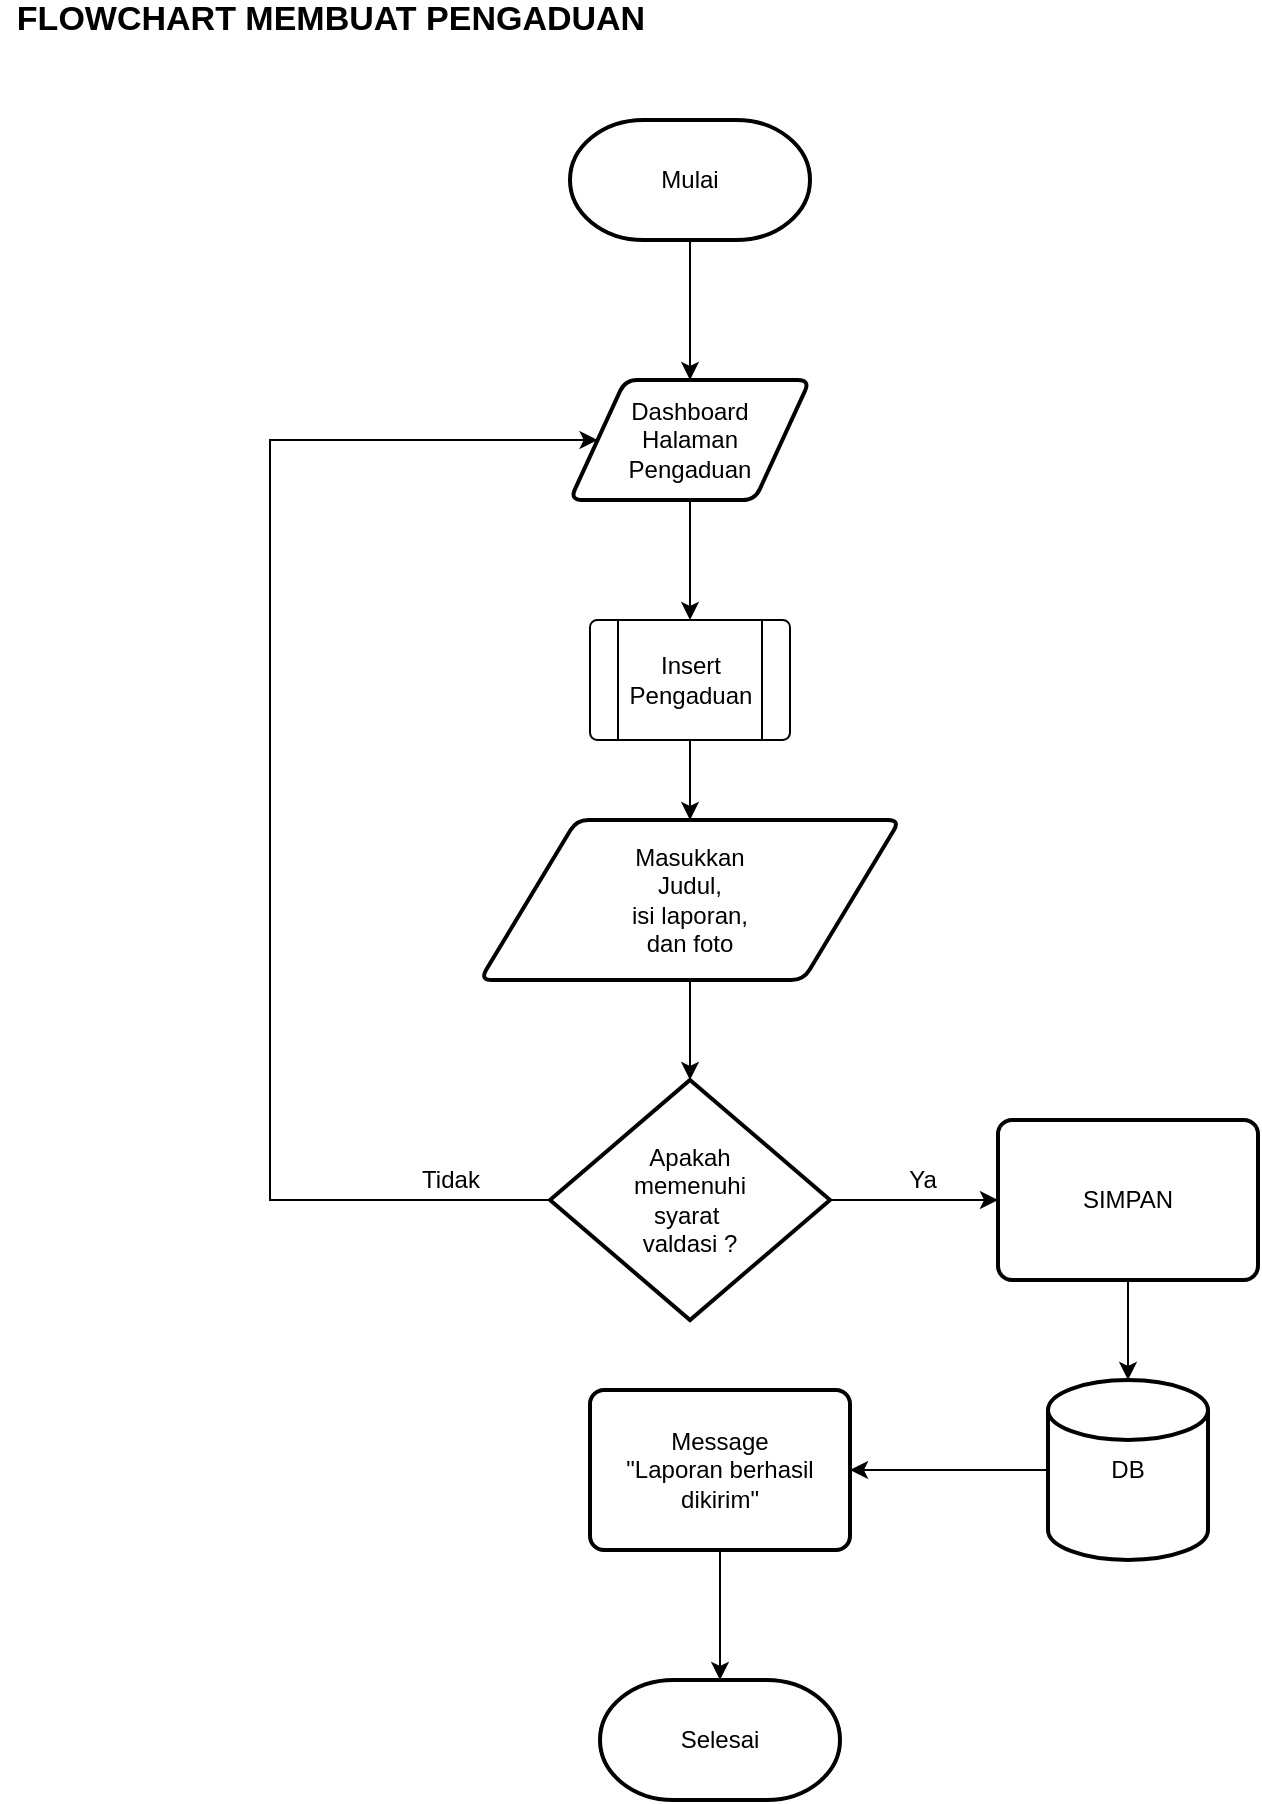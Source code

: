 <mxfile version="12.9.10" type="device"><diagram id="C5RBs43oDa-KdzZeNtuy" name="Page-1"><mxGraphModel dx="868" dy="520" grid="1" gridSize="10" guides="1" tooltips="1" connect="1" arrows="1" fold="1" page="1" pageScale="1" pageWidth="827" pageHeight="1169" math="0" shadow="0"><root><mxCell id="WIyWlLk6GJQsqaUBKTNV-0"/><mxCell id="WIyWlLk6GJQsqaUBKTNV-1" parent="WIyWlLk6GJQsqaUBKTNV-0"/><mxCell id="OCHDClbWpU-l9dmNrM_P-1" value="&lt;font style=&quot;font-size: 17px&quot;&gt;FLOWCHART MEMBUAT PENGADUAN&lt;/font&gt;" style="text;html=1;align=center;verticalAlign=middle;resizable=0;points=[];autosize=1;strokeWidth=1;fontStyle=1" parent="WIyWlLk6GJQsqaUBKTNV-1" vertex="1"><mxGeometry x="55" y="60" width="330" height="20" as="geometry"/></mxCell><mxCell id="OCHDClbWpU-l9dmNrM_P-8" value="" style="edgeStyle=orthogonalEdgeStyle;rounded=0;orthogonalLoop=1;jettySize=auto;html=1;entryX=0.5;entryY=0;entryDx=0;entryDy=0;align=center;" parent="WIyWlLk6GJQsqaUBKTNV-1" source="OCHDClbWpU-l9dmNrM_P-4" target="OCHDClbWpU-l9dmNrM_P-18" edge="1"><mxGeometry relative="1" as="geometry"><mxPoint x="400" y="330" as="targetPoint"/></mxGeometry></mxCell><mxCell id="OCHDClbWpU-l9dmNrM_P-4" value="Dashboard&lt;br&gt;Halaman&lt;br&gt;Pengaduan" style="shape=parallelogram;html=1;strokeWidth=2;perimeter=parallelogramPerimeter;whiteSpace=wrap;rounded=1;arcSize=12;size=0.23;align=center;" parent="WIyWlLk6GJQsqaUBKTNV-1" vertex="1"><mxGeometry x="340" y="250" width="120" height="60" as="geometry"/></mxCell><mxCell id="OCHDClbWpU-l9dmNrM_P-6" value="" style="edgeStyle=orthogonalEdgeStyle;rounded=0;orthogonalLoop=1;jettySize=auto;html=1;align=center;" parent="WIyWlLk6GJQsqaUBKTNV-1" source="OCHDClbWpU-l9dmNrM_P-5" target="OCHDClbWpU-l9dmNrM_P-4" edge="1"><mxGeometry relative="1" as="geometry"><Array as="points"><mxPoint x="400" y="230"/><mxPoint x="400" y="230"/></Array></mxGeometry></mxCell><mxCell id="OCHDClbWpU-l9dmNrM_P-5" value="Mulai" style="strokeWidth=2;html=1;shape=mxgraph.flowchart.terminator;whiteSpace=wrap;align=center;" parent="WIyWlLk6GJQsqaUBKTNV-1" vertex="1"><mxGeometry x="340" y="120" width="120" height="60" as="geometry"/></mxCell><mxCell id="OCHDClbWpU-l9dmNrM_P-12" value="" style="edgeStyle=orthogonalEdgeStyle;rounded=0;orthogonalLoop=1;jettySize=auto;html=1;align=center;" parent="WIyWlLk6GJQsqaUBKTNV-1" source="OCHDClbWpU-l9dmNrM_P-9" target="OCHDClbWpU-l9dmNrM_P-11" edge="1"><mxGeometry relative="1" as="geometry"/></mxCell><mxCell id="OCHDClbWpU-l9dmNrM_P-9" value="Masukkan&lt;br&gt;Judul, &lt;br&gt;isi laporan, &lt;br&gt;dan foto" style="shape=parallelogram;html=1;strokeWidth=2;perimeter=parallelogramPerimeter;whiteSpace=wrap;rounded=1;arcSize=12;size=0.23;align=center;" parent="WIyWlLk6GJQsqaUBKTNV-1" vertex="1"><mxGeometry x="295" y="470" width="210" height="80" as="geometry"/></mxCell><mxCell id="OCHDClbWpU-l9dmNrM_P-14" value="" style="edgeStyle=orthogonalEdgeStyle;rounded=0;orthogonalLoop=1;jettySize=auto;html=1;entryX=0;entryY=0.5;entryDx=0;entryDy=0;" parent="WIyWlLk6GJQsqaUBKTNV-1" source="OCHDClbWpU-l9dmNrM_P-11" target="OCHDClbWpU-l9dmNrM_P-4" edge="1"><mxGeometry relative="1" as="geometry"><mxPoint x="80" y="280" as="targetPoint"/><Array as="points"><mxPoint x="190" y="660"/><mxPoint x="190" y="280"/></Array></mxGeometry></mxCell><mxCell id="OCHDClbWpU-l9dmNrM_P-16" value="" style="edgeStyle=orthogonalEdgeStyle;rounded=0;orthogonalLoop=1;jettySize=auto;html=1;align=center;" parent="WIyWlLk6GJQsqaUBKTNV-1" source="OCHDClbWpU-l9dmNrM_P-11" target="OCHDClbWpU-l9dmNrM_P-24" edge="1"><mxGeometry relative="1" as="geometry"><mxPoint x="550" y="660" as="targetPoint"/></mxGeometry></mxCell><mxCell id="OCHDClbWpU-l9dmNrM_P-11" value="Apakah&lt;br&gt;memenuhi&lt;br&gt;syarat&amp;nbsp;&lt;br&gt;valdasi ?" style="strokeWidth=2;html=1;shape=mxgraph.flowchart.decision;whiteSpace=wrap;align=center;" parent="WIyWlLk6GJQsqaUBKTNV-1" vertex="1"><mxGeometry x="330" y="600" width="140" height="120" as="geometry"/></mxCell><mxCell id="OCHDClbWpU-l9dmNrM_P-17" value="Tidak" style="text;html=1;align=center;verticalAlign=middle;resizable=0;points=[];autosize=1;" parent="WIyWlLk6GJQsqaUBKTNV-1" vertex="1"><mxGeometry x="260" y="640" width="40" height="20" as="geometry"/></mxCell><mxCell id="OCHDClbWpU-l9dmNrM_P-22" value="" style="edgeStyle=orthogonalEdgeStyle;rounded=0;orthogonalLoop=1;jettySize=auto;html=1;align=center;" parent="WIyWlLk6GJQsqaUBKTNV-1" source="OCHDClbWpU-l9dmNrM_P-18" target="OCHDClbWpU-l9dmNrM_P-9" edge="1"><mxGeometry relative="1" as="geometry"/></mxCell><mxCell id="OCHDClbWpU-l9dmNrM_P-18" value="" style="verticalLabelPosition=bottom;verticalAlign=top;html=1;shape=process;whiteSpace=wrap;rounded=1;size=0.14;arcSize=6;strokeWidth=1;align=center;" parent="WIyWlLk6GJQsqaUBKTNV-1" vertex="1"><mxGeometry x="350" y="370" width="100" height="60" as="geometry"/></mxCell><mxCell id="OCHDClbWpU-l9dmNrM_P-23" value="Insert &lt;br&gt;Pengaduan" style="text;html=1;align=center;verticalAlign=middle;resizable=0;points=[];autosize=1;" parent="WIyWlLk6GJQsqaUBKTNV-1" vertex="1"><mxGeometry x="360" y="385" width="80" height="30" as="geometry"/></mxCell><mxCell id="OCHDClbWpU-l9dmNrM_P-26" value="" style="edgeStyle=orthogonalEdgeStyle;rounded=0;orthogonalLoop=1;jettySize=auto;html=1;align=center;" parent="WIyWlLk6GJQsqaUBKTNV-1" source="OCHDClbWpU-l9dmNrM_P-24" target="OCHDClbWpU-l9dmNrM_P-25" edge="1"><mxGeometry relative="1" as="geometry"/></mxCell><mxCell id="OCHDClbWpU-l9dmNrM_P-24" value="SIMPAN" style="rounded=1;whiteSpace=wrap;html=1;absoluteArcSize=1;arcSize=14;strokeWidth=2;align=center;" parent="WIyWlLk6GJQsqaUBKTNV-1" vertex="1"><mxGeometry x="554" y="620" width="130" height="80" as="geometry"/></mxCell><mxCell id="OCHDClbWpU-l9dmNrM_P-28" value="" style="edgeStyle=orthogonalEdgeStyle;rounded=0;orthogonalLoop=1;jettySize=auto;html=1;align=center;" parent="WIyWlLk6GJQsqaUBKTNV-1" source="OCHDClbWpU-l9dmNrM_P-25" target="OCHDClbWpU-l9dmNrM_P-27" edge="1"><mxGeometry relative="1" as="geometry"/></mxCell><mxCell id="OCHDClbWpU-l9dmNrM_P-25" value="DB" style="strokeWidth=2;html=1;shape=mxgraph.flowchart.database;whiteSpace=wrap;align=center;" parent="WIyWlLk6GJQsqaUBKTNV-1" vertex="1"><mxGeometry x="579" y="750" width="80" height="90" as="geometry"/></mxCell><mxCell id="OCHDClbWpU-l9dmNrM_P-30" value="" style="edgeStyle=orthogonalEdgeStyle;rounded=0;orthogonalLoop=1;jettySize=auto;html=1;align=center;" parent="WIyWlLk6GJQsqaUBKTNV-1" source="OCHDClbWpU-l9dmNrM_P-27" target="OCHDClbWpU-l9dmNrM_P-29" edge="1"><mxGeometry relative="1" as="geometry"/></mxCell><mxCell id="OCHDClbWpU-l9dmNrM_P-27" value="Message&lt;br&gt;&quot;Laporan berhasil&lt;br&gt;dikirim&quot;" style="rounded=1;whiteSpace=wrap;html=1;absoluteArcSize=1;arcSize=14;strokeWidth=2;align=center;" parent="WIyWlLk6GJQsqaUBKTNV-1" vertex="1"><mxGeometry x="350" y="755" width="130" height="80" as="geometry"/></mxCell><mxCell id="OCHDClbWpU-l9dmNrM_P-29" value="Selesai" style="strokeWidth=2;html=1;shape=mxgraph.flowchart.terminator;whiteSpace=wrap;align=center;" parent="WIyWlLk6GJQsqaUBKTNV-1" vertex="1"><mxGeometry x="355" y="900" width="120" height="60" as="geometry"/></mxCell><mxCell id="OCHDClbWpU-l9dmNrM_P-31" value="Ya" style="text;html=1;align=center;verticalAlign=middle;resizable=0;points=[];autosize=1;" parent="WIyWlLk6GJQsqaUBKTNV-1" vertex="1"><mxGeometry x="501" y="640" width="30" height="20" as="geometry"/></mxCell></root></mxGraphModel></diagram></mxfile>